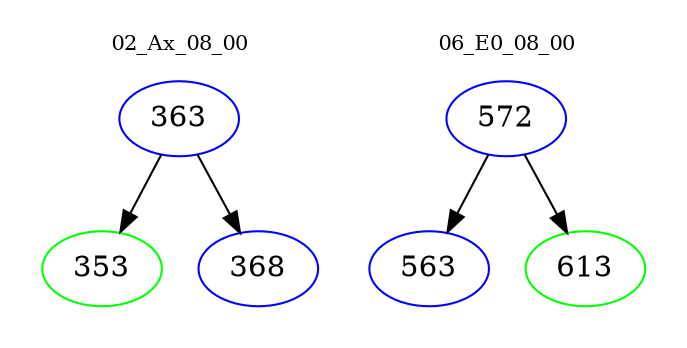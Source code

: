 digraph{
subgraph cluster_0 {
color = white
label = "02_Ax_08_00";
fontsize=10;
T0_363 [label="363", color="blue"]
T0_363 -> T0_353 [color="black"]
T0_353 [label="353", color="green"]
T0_363 -> T0_368 [color="black"]
T0_368 [label="368", color="blue"]
}
subgraph cluster_1 {
color = white
label = "06_E0_08_00";
fontsize=10;
T1_572 [label="572", color="blue"]
T1_572 -> T1_563 [color="black"]
T1_563 [label="563", color="blue"]
T1_572 -> T1_613 [color="black"]
T1_613 [label="613", color="green"]
}
}
